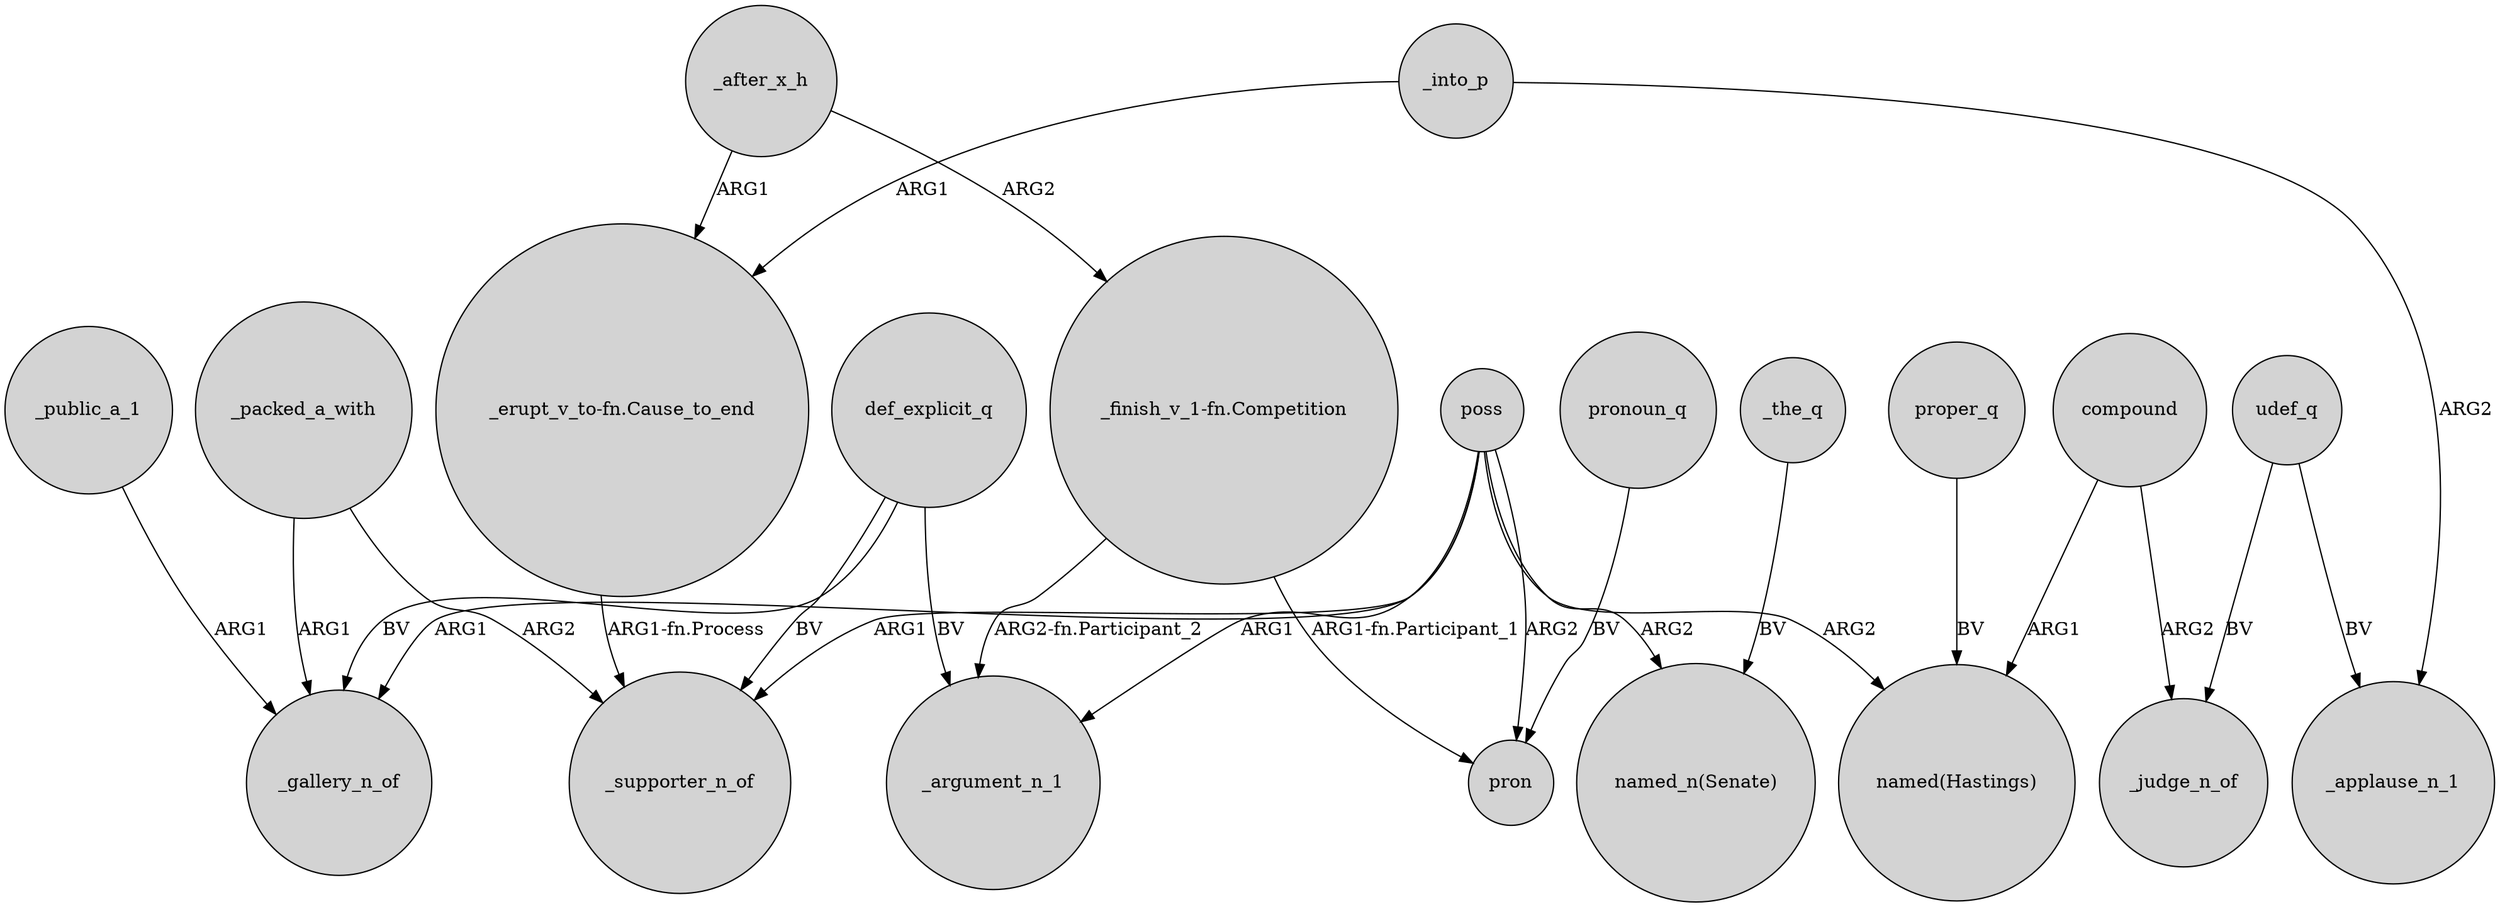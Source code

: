 digraph {
	node [shape=circle style=filled]
	"_finish_v_1-fn.Competition" -> _argument_n_1 [label="ARG2-fn.Participant_2"]
	_public_a_1 -> _gallery_n_of [label=ARG1]
	_the_q -> "named_n(Senate)" [label=BV]
	def_explicit_q -> _gallery_n_of [label=BV]
	udef_q -> _applause_n_1 [label=BV]
	proper_q -> "named(Hastings)" [label=BV]
	udef_q -> _judge_n_of [label=BV]
	pronoun_q -> pron [label=BV]
	poss -> pron [label=ARG2]
	"_erupt_v_to-fn.Cause_to_end" -> _supporter_n_of [label="ARG1-fn.Process"]
	def_explicit_q -> _supporter_n_of [label=BV]
	_packed_a_with -> _supporter_n_of [label=ARG2]
	_into_p -> "_erupt_v_to-fn.Cause_to_end" [label=ARG1]
	poss -> "named_n(Senate)" [label=ARG2]
	_after_x_h -> "_erupt_v_to-fn.Cause_to_end" [label=ARG1]
	poss -> _supporter_n_of [label=ARG1]
	_into_p -> _applause_n_1 [label=ARG2]
	poss -> _gallery_n_of [label=ARG1]
	_after_x_h -> "_finish_v_1-fn.Competition" [label=ARG2]
	_packed_a_with -> _gallery_n_of [label=ARG1]
	compound -> "named(Hastings)" [label=ARG1]
	def_explicit_q -> _argument_n_1 [label=BV]
	poss -> _argument_n_1 [label=ARG1]
	"_finish_v_1-fn.Competition" -> pron [label="ARG1-fn.Participant_1"]
	poss -> "named(Hastings)" [label=ARG2]
	compound -> _judge_n_of [label=ARG2]
}
